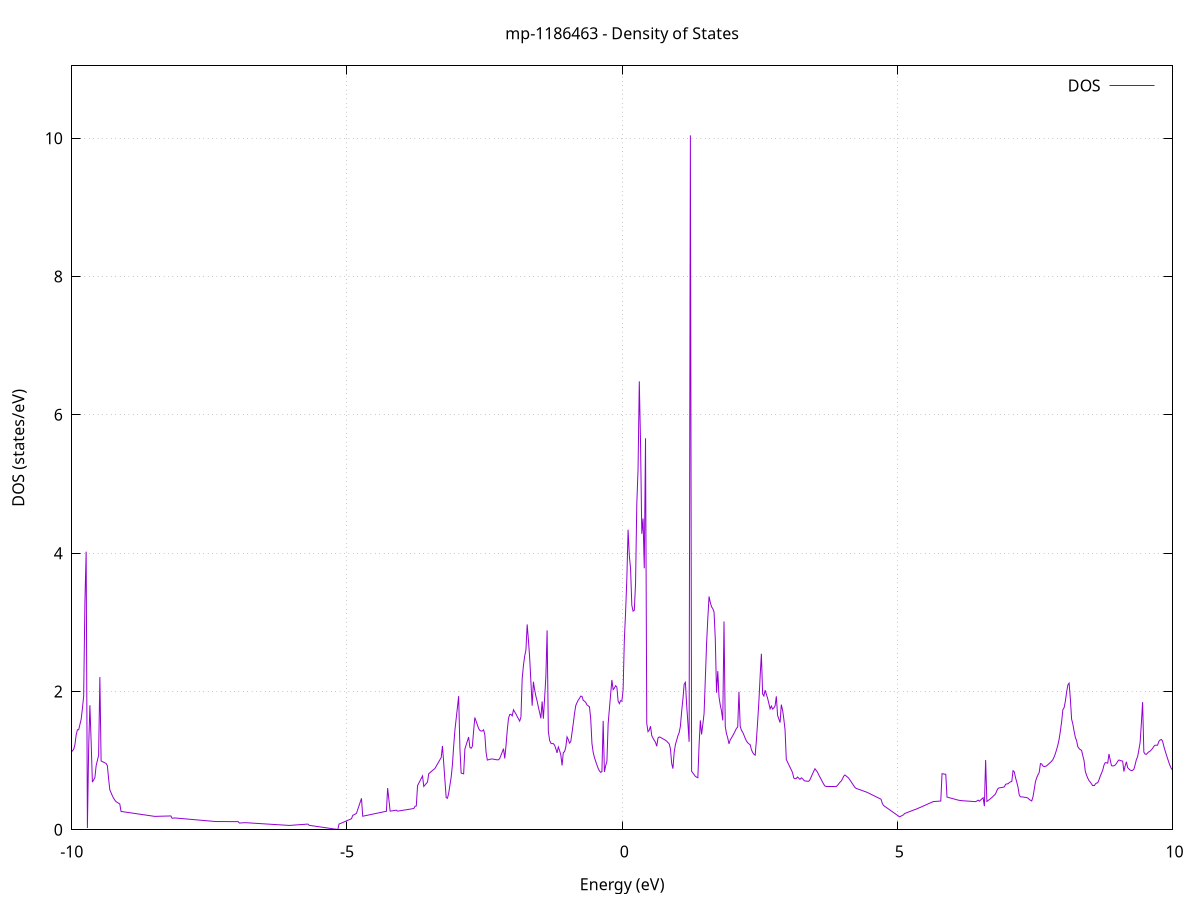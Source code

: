 set title 'mp-1186463 - Density of States'
set xlabel 'Energy (eV)'
set ylabel 'DOS (states/eV)'
set grid
set xrange [-10:10]
set yrange [0:11.045]
set xzeroaxis lt -1
set terminal png size 800,600
set output 'mp-1186463_dos_gnuplot.png'
plot '-' using 1:2 with lines title 'DOS'
-15.873500 0.000000
-15.850800 0.000000
-15.828200 0.000000
-15.805600 0.000000
-15.782900 0.000000
-15.760300 0.000000
-15.737700 0.000000
-15.715000 0.000000
-15.692400 0.000000
-15.669700 0.000000
-15.647100 0.000000
-15.624500 0.000000
-15.601800 0.000000
-15.579200 0.000000
-15.556600 0.000000
-15.533900 0.000000
-15.511300 0.000000
-15.488700 0.000000
-15.466000 0.000000
-15.443400 0.000000
-15.420700 0.000000
-15.398100 0.000000
-15.375500 0.000000
-15.352800 0.000000
-15.330200 0.000000
-15.307600 0.000000
-15.284900 0.000000
-15.262300 0.000000
-15.239700 0.000000
-15.217000 0.000000
-15.194400 0.000000
-15.171700 0.000000
-15.149100 0.000000
-15.126500 0.000000
-15.103800 0.000000
-15.081200 0.000000
-15.058600 0.000000
-15.035900 0.000000
-15.013300 0.000000
-14.990700 0.000000
-14.968000 0.000000
-14.945400 0.000000
-14.922700 0.000000
-14.900100 0.000000
-14.877500 0.000000
-14.854800 0.000000
-14.832200 0.000000
-14.809600 0.000000
-14.786900 0.000000
-14.764300 0.000000
-14.741700 0.000000
-14.719000 0.000000
-14.696400 0.000000
-14.673700 0.000000
-14.651100 0.000000
-14.628500 0.000000
-14.605800 0.000000
-14.583200 0.000000
-14.560600 0.000000
-14.537900 0.000000
-14.515300 0.000000
-14.492700 0.000000
-14.470000 0.000000
-14.447400 0.000000
-14.424700 0.000000
-14.402100 0.000000
-14.379500 0.000000
-14.356800 0.000000
-14.334200 0.000000
-14.311600 0.000000
-14.288900 0.000000
-14.266300 0.000000
-14.243600 0.000000
-14.221000 0.000000
-14.198400 0.000000
-14.175700 0.000000
-14.153100 0.000000
-14.130500 0.000000
-14.107800 0.000000
-14.085200 0.000000
-14.062600 0.000000
-14.039900 0.000000
-14.017300 0.000000
-13.994600 0.000000
-13.972000 0.000000
-13.949400 0.000000
-13.926700 0.000000
-13.904100 0.000000
-13.881500 0.000000
-13.858800 0.000000
-13.836200 0.000000
-13.813600 0.006600
-13.790900 0.088900
-13.768300 0.171200
-13.745600 0.253500
-13.723000 0.335900
-13.700400 0.323800
-13.677700 0.296300
-13.655100 0.268700
-13.632500 0.241200
-13.609800 0.238400
-13.587200 0.247700
-13.564600 0.257000
-13.541900 0.266400
-13.519300 0.275700
-13.496600 0.285000
-13.474000 0.294400
-13.451400 0.303700
-13.428700 0.307200
-13.406100 0.294300
-13.383500 0.281300
-13.360800 0.268400
-13.338200 0.258100
-13.315600 0.260000
-13.292900 0.261900
-13.270300 0.263900
-13.247600 0.265800
-13.225000 0.267700
-13.202400 0.269600
-13.179700 0.271600
-13.157100 0.273500
-13.134500 0.275400
-13.111800 0.277300
-13.089200 0.279300
-13.066600 0.281200
-13.043900 0.284400
-13.021300 0.288000
-12.998600 0.291700
-12.976000 0.295300
-12.953400 0.295200
-12.930700 0.289200
-12.908100 0.283100
-12.885500 0.277100
-12.862800 0.273200
-12.840200 0.273400
-12.817600 0.273600
-12.794900 0.273900
-12.772300 0.274100
-12.749600 0.274300
-12.727000 0.274500
-12.704400 0.274700
-12.681700 0.275000
-12.659100 0.275200
-12.636500 0.275400
-12.613800 0.275600
-12.591200 0.277500
-12.568600 0.279100
-12.545900 0.280800
-12.523300 0.282400
-12.500600 0.284100
-12.478000 0.285700
-12.455400 0.287400
-12.432700 0.289000
-12.410100 0.290700
-12.387500 0.292300
-12.364800 0.294000
-12.342200 0.295600
-12.319500 0.297300
-12.296900 0.296400
-12.274300 0.292500
-12.251600 0.288600
-12.229000 0.284800
-12.206400 0.283100
-12.183700 0.282800
-12.161100 0.282500
-12.138500 0.282600
-12.115800 0.283000
-12.093200 0.283400
-12.070500 0.283800
-12.047900 0.284100
-12.025300 0.284500
-12.002600 0.284900
-11.980000 0.285300
-11.957400 0.285800
-11.934700 0.286600
-11.912100 0.287500
-11.889500 0.288400
-11.866800 0.289300
-11.844200 0.290100
-11.821500 0.291000
-11.798900 0.291900
-11.776300 0.292700
-11.753600 0.293600
-11.731000 0.294500
-11.708400 0.295300
-11.685700 0.296200
-11.663100 0.297100
-11.640500 0.298000
-11.617800 0.298800
-11.595200 0.299700
-11.572500 0.300600
-11.549900 0.301400
-11.527300 0.305200
-11.504600 0.306700
-11.482000 0.308200
-11.459400 0.701600
-11.436700 0.680600
-11.414100 0.659500
-11.391500 0.372000
-11.368800 0.365600
-11.346200 0.359300
-11.323500 0.352900
-11.300900 0.346500
-11.278300 0.340100
-11.255600 0.333800
-11.233000 0.327400
-11.210400 0.321000
-11.187700 0.314600
-11.165100 0.308200
-11.142500 0.252900
-11.119800 0.249000
-11.097200 0.245100
-11.074500 0.241200
-11.051900 0.237300
-11.029300 0.233500
-11.006600 0.229600
-10.984000 0.225700
-10.961400 0.222900
-10.938700 0.220300
-10.916100 0.217600
-10.893500 0.215000
-10.870800 0.212300
-10.848200 0.209700
-10.825500 0.207000
-10.802900 0.204400
-10.780300 0.184500
-10.757600 0.181600
-10.735000 0.178700
-10.712400 0.175800
-10.689700 0.173000
-10.667100 0.268500
-10.644500 0.392900
-10.621800 0.517400
-10.599200 0.594200
-10.576500 0.547700
-10.553900 0.501200
-10.531300 0.464400
-10.508600 0.481100
-10.486000 0.986200
-10.463400 1.032700
-10.440700 1.079200
-10.418100 0.810200
-10.395400 0.839500
-10.372800 0.842700
-10.350200 0.831700
-10.327500 0.858700
-10.304900 0.875000
-10.282300 0.891400
-10.259600 0.907700
-10.237000 0.924000
-10.214400 0.890000
-10.191700 0.907600
-10.169100 0.925200
-10.146400 0.955700
-10.123800 0.987000
-10.101200 1.018400
-10.078500 1.049700
-10.055900 1.077400
-10.033300 1.099600
-10.010600 1.120900
-9.988000 1.142200
-9.965400 1.163600
-9.942700 1.232400
-9.920100 1.373300
-9.897400 1.446200
-9.874800 1.446700
-9.852200 1.522900
-9.829500 1.599200
-9.806900 1.755000
-9.784300 1.929400
-9.761600 3.294100
-9.739000 4.021100
-9.716400 0.025700
-9.693700 1.176200
-9.671100 1.801000
-9.648400 1.269600
-9.625800 0.688300
-9.603200 0.721100
-9.580500 0.753800
-9.557900 0.925700
-9.535300 1.001200
-9.512600 1.076700
-9.490000 2.207500
-9.467400 0.995400
-9.444700 0.986200
-9.422100 0.977100
-9.399400 0.967900
-9.376800 0.958800
-9.354200 0.928600
-9.331500 0.742800
-9.308900 0.576800
-9.286300 0.534900
-9.263600 0.493000
-9.241000 0.457600
-9.218400 0.429300
-9.195700 0.406700
-9.173100 0.395400
-9.150400 0.384100
-9.127800 0.372800
-9.105200 0.265200
-9.082500 0.262500
-9.059900 0.259900
-9.037300 0.257200
-9.014600 0.254600
-8.992000 0.251900
-8.969400 0.249300
-8.946700 0.246600
-8.924100 0.244000
-8.901400 0.241300
-8.878800 0.238700
-8.856200 0.236100
-8.833500 0.233400
-8.810900 0.230800
-8.788300 0.228100
-8.765600 0.225500
-8.743000 0.222800
-8.720400 0.220200
-8.697700 0.217500
-8.675100 0.214900
-8.652400 0.212200
-8.629800 0.209600
-8.607200 0.206900
-8.584500 0.204300
-8.561900 0.201700
-8.539300 0.199000
-8.516600 0.196400
-8.494000 0.193700
-8.471300 0.194100
-8.448700 0.194600
-8.426100 0.195100
-8.403400 0.195600
-8.380800 0.196100
-8.358200 0.196600
-8.335500 0.197000
-8.312900 0.197500
-8.290300 0.198000
-8.267600 0.198500
-8.245000 0.199000
-8.222300 0.199500
-8.199700 0.200000
-8.177100 0.166800
-8.154400 0.168600
-8.131800 0.170500
-8.109200 0.169700
-8.086500 0.168100
-8.063900 0.166500
-8.041300 0.164900
-8.018600 0.163400
-7.996000 0.161800
-7.973300 0.160200
-7.950700 0.158600
-7.928100 0.157000
-7.905400 0.155400
-7.882800 0.153800
-7.860200 0.152300
-7.837500 0.150700
-7.814900 0.149100
-7.792300 0.147500
-7.769600 0.145900
-7.747000 0.144300
-7.724300 0.142800
-7.701700 0.141200
-7.679100 0.139600
-7.656400 0.138000
-7.633800 0.136400
-7.611200 0.134800
-7.588500 0.133200
-7.565900 0.131700
-7.543300 0.130100
-7.520600 0.128500
-7.498000 0.126900
-7.475300 0.125300
-7.452700 0.123700
-7.430100 0.122100
-7.407400 0.120600
-7.384800 0.119300
-7.362200 0.119200
-7.339500 0.119100
-7.316900 0.119000
-7.294300 0.118900
-7.271600 0.118800
-7.249000 0.118700
-7.226300 0.118600
-7.203700 0.118500
-7.181100 0.118400
-7.158400 0.118300
-7.135800 0.118100
-7.113200 0.118000
-7.090500 0.117900
-7.067900 0.117800
-7.045300 0.117700
-7.022600 0.117600
-7.000000 0.117500
-6.977300 0.117400
-6.954700 0.097200
-6.932100 0.098400
-6.909400 0.099600
-6.886800 0.100700
-6.864200 0.101900
-6.841500 0.102500
-6.818900 0.101400
-6.796300 0.100200
-6.773600 0.099100
-6.751000 0.098000
-6.728300 0.096800
-6.705700 0.095700
-6.683100 0.094600
-6.660400 0.093400
-6.637800 0.092300
-6.615200 0.091200
-6.592500 0.090000
-6.569900 0.088900
-6.547200 0.087800
-6.524600 0.086700
-6.502000 0.085500
-6.479300 0.084400
-6.456700 0.083300
-6.434100 0.082100
-6.411400 0.081000
-6.388800 0.079900
-6.366200 0.078700
-6.343500 0.077600
-6.320900 0.076500
-6.298200 0.075300
-6.275600 0.074200
-6.253000 0.073100
-6.230300 0.071900
-6.207700 0.070800
-6.185100 0.069700
-6.162400 0.068500
-6.139800 0.067400
-6.117200 0.066300
-6.094500 0.065200
-6.071900 0.064000
-6.049200 0.062900
-6.026600 0.063900
-6.004000 0.065200
-5.981300 0.066500
-5.958700 0.067900
-5.936100 0.069200
-5.913400 0.070500
-5.890800 0.071800
-5.868200 0.073100
-5.845500 0.074500
-5.822900 0.075800
-5.800200 0.077100
-5.777600 0.078400
-5.755000 0.079700
-5.732300 0.081100
-5.709700 0.082400
-5.687100 0.064500
-5.664400 0.061900
-5.641800 0.059300
-5.619200 0.056600
-5.596500 0.054000
-5.573900 0.051400
-5.551200 0.048800
-5.528600 0.046100
-5.506000 0.043500
-5.483300 0.040900
-5.460700 0.038200
-5.438100 0.035600
-5.415400 0.033000
-5.392800 0.030300
-5.370200 0.027700
-5.347500 0.025100
-5.324900 0.022400
-5.302200 0.019800
-5.279600 0.017200
-5.257000 0.014500
-5.234300 0.011900
-5.211700 0.009300
-5.189100 0.006700
-5.166400 0.004000
-5.143800 0.083500
-5.121200 0.089800
-5.098500 0.097600
-5.075900 0.105400
-5.053200 0.113200
-5.030600 0.120900
-5.008000 0.128700
-4.985300 0.136500
-4.962700 0.144200
-4.940100 0.152000
-4.917400 0.159800
-4.894800 0.209000
-4.872100 0.217900
-4.849500 0.226800
-4.826900 0.238800
-4.804200 0.292800
-4.781600 0.346700
-4.759000 0.400600
-4.736300 0.454600
-4.713700 0.195800
-4.691100 0.199600
-4.668400 0.203400
-4.645800 0.207200
-4.623100 0.211000
-4.600500 0.214800
-4.577900 0.218600
-4.555200 0.222400
-4.532600 0.226100
-4.510000 0.229900
-4.487300 0.233700
-4.464700 0.237500
-4.442100 0.241300
-4.419400 0.245100
-4.396800 0.248900
-4.374100 0.252700
-4.351500 0.256500
-4.328900 0.260300
-4.306200 0.264100
-4.283600 0.267900
-4.261000 0.602800
-4.238300 0.436000
-4.215700 0.269300
-4.193100 0.271700
-4.170400 0.274600
-4.147800 0.277600
-4.125100 0.280600
-4.102500 0.283500
-4.079900 0.269400
-4.057200 0.272300
-4.034600 0.275200
-4.012000 0.278100
-3.989300 0.281100
-3.966700 0.284000
-3.944100 0.286900
-3.921400 0.289800
-3.898800 0.292700
-3.876100 0.295700
-3.853500 0.298600
-3.830900 0.301500
-3.808200 0.304400
-3.785600 0.307400
-3.763000 0.340300
-3.740300 0.343900
-3.717700 0.638200
-3.695100 0.673200
-3.672400 0.708300
-3.649800 0.743400
-3.627100 0.778500
-3.604500 0.626500
-3.581900 0.647700
-3.559200 0.668900
-3.536600 0.690100
-3.514000 0.811100
-3.491300 0.826400
-3.468700 0.841800
-3.446100 0.857100
-3.423400 0.872400
-3.400800 0.887800
-3.378100 0.919200
-3.355500 0.950800
-3.332900 0.982400
-3.310200 1.014000
-3.287600 1.045600
-3.265000 1.212600
-3.242300 0.967100
-3.219700 0.711800
-3.197100 0.464400
-3.174400 0.455700
-3.151800 0.528300
-3.129100 0.644500
-3.106500 0.760700
-3.083900 0.940900
-3.061200 1.212100
-3.038600 1.440000
-3.016000 1.604100
-2.993300 1.768200
-2.970700 1.932300
-2.948000 1.181700
-2.925400 0.819500
-2.902800 0.814300
-2.880100 0.809000
-2.857500 1.167200
-2.834900 1.225200
-2.812200 1.283200
-2.789600 1.341200
-2.767000 1.192900
-2.744300 1.178000
-2.721700 1.205400
-2.699000 1.426200
-2.676400 1.623100
-2.653800 1.570500
-2.631100 1.518100
-2.608500 1.465600
-2.585900 1.437700
-2.563200 1.426800
-2.540600 1.428900
-2.518000 1.445500
-2.495300 1.376500
-2.472700 1.121000
-2.450000 1.007900
-2.427400 1.012900
-2.404800 1.018000
-2.382100 1.023000
-2.359500 1.024200
-2.336900 1.020700
-2.314200 1.017300
-2.291600 1.013900
-2.269000 1.011400
-2.246300 1.012200
-2.223700 1.031500
-2.201000 1.078400
-2.178400 1.125300
-2.155800 1.172400
-2.133100 1.031900
-2.110500 1.213700
-2.087900 1.436400
-2.065200 1.610300
-2.042600 1.666700
-2.020000 1.669000
-1.997300 1.646500
-1.974700 1.735200
-1.952000 1.703100
-1.929400 1.674200
-1.906800 1.637600
-1.884100 1.604200
-1.861500 1.571000
-1.838900 1.629300
-1.816200 2.185800
-1.793600 2.374700
-1.771000 2.511800
-1.748300 2.599500
-1.725700 2.969100
-1.703000 2.744800
-1.680400 2.489300
-1.657800 2.140000
-1.635100 1.793400
-1.612500 2.139800
-1.589900 2.024400
-1.567200 1.930300
-1.544600 1.860300
-1.522000 1.771700
-1.499300 1.695000
-1.476700 1.611200
-1.454000 1.855800
-1.431400 1.607300
-1.408800 1.902300
-1.386100 2.211200
-1.363500 2.883900
-1.340900 1.423200
-1.318200 1.293900
-1.295600 1.251300
-1.273000 1.246800
-1.250300 1.245100
-1.227700 1.223500
-1.205000 1.172200
-1.182400 1.111400
-1.159800 1.197000
-1.137100 1.147100
-1.114500 1.084000
-1.091900 0.930200
-1.069200 1.116600
-1.046600 1.129400
-1.023900 1.195000
-1.001300 1.343400
-0.978700 1.304500
-0.956000 1.253600
-0.933400 1.275600
-0.910800 1.403800
-0.888100 1.536900
-0.865500 1.681000
-0.842900 1.795300
-0.820200 1.837900
-0.797600 1.875100
-0.774900 1.900600
-0.752300 1.932500
-0.729700 1.928200
-0.707000 1.872100
-0.684400 1.859300
-0.661800 1.842400
-0.639100 1.806100
-0.616500 1.791900
-0.593900 1.778400
-0.571200 1.606900
-0.548600 1.248200
-0.525900 1.118500
-0.503300 1.044400
-0.480700 0.989000
-0.458000 0.936300
-0.435400 0.887200
-0.412800 0.851700
-0.390100 0.830600
-0.367500 0.839000
-0.344900 1.574900
-0.322200 0.836600
-0.299600 0.926400
-0.276900 0.990600
-0.254300 1.532100
-0.231700 1.748700
-0.209000 1.960700
-0.186400 2.166800
-0.163800 2.026300
-0.141100 2.048600
-0.118500 2.082900
-0.095900 2.063100
-0.073200 1.861200
-0.050600 1.824600
-0.027900 1.866800
-0.005300 1.860200
0.017300 2.020100
0.040000 2.745400
0.062600 3.145600
0.085200 3.622700
0.107900 4.338800
0.130500 3.962500
0.153100 3.776300
0.175800 3.245900
0.198400 3.161500
0.221100 3.175400
0.243700 3.561500
0.266300 4.714100
0.289000 5.211300
0.311600 6.483800
0.334200 5.598000
0.356900 4.279500
0.379500 4.500900
0.402100 3.781300
0.424800 5.660400
0.447400 1.537400
0.470100 1.418400
0.492700 1.440800
0.515300 1.497200
0.538000 1.361100
0.560600 1.325300
0.583200 1.293700
0.605900 1.264300
0.628500 1.207800
0.651100 1.326200
0.673800 1.342400
0.696400 1.335800
0.719100 1.325500
0.741700 1.315200
0.764300 1.304900
0.787000 1.294600
0.809600 1.280100
0.832200 1.261100
0.854900 1.241700
0.877500 1.170600
0.900200 0.958400
0.922800 0.884200
0.945400 1.121700
0.968100 1.233600
0.990700 1.293700
1.013300 1.360300
1.036000 1.404700
1.058600 1.497200
1.081200 1.710400
1.103900 1.887300
1.126500 2.103800
1.149200 2.132300
1.171800 1.807100
1.194400 1.548000
1.217100 1.271700
1.239700 10.041200
1.262300 0.845200
1.285000 0.821100
1.307600 0.796900
1.330200 0.772800
1.352900 0.760700
1.375500 0.752300
1.398200 1.229000
1.420800 1.581400
1.443400 1.378500
1.466100 1.524600
1.488700 1.680700
1.511300 2.177800
1.534000 2.685400
1.556600 3.055000
1.579200 3.373800
1.601900 3.287500
1.624500 3.224500
1.647200 3.197200
1.669800 3.149200
1.692400 2.759400
1.715100 1.981900
1.737700 2.294500
1.760300 1.918300
1.783000 1.803900
1.805600 1.716100
1.828200 1.581700
1.850900 3.012200
1.873500 1.493300
1.896200 1.389000
1.918800 1.326600
1.941400 1.242900
1.964100 1.299400
1.986700 1.328100
2.009300 1.359600
2.032000 1.393100
2.054600 1.429300
2.077200 1.465900
2.099900 1.486200
2.122500 1.995700
2.145200 1.496100
2.167800 1.438300
2.190400 1.411300
2.213100 1.368800
2.235700 1.322200
2.258300 1.283900
2.281000 1.259500
2.303600 1.241400
2.326200 1.230200
2.348900 1.158100
2.371500 1.118400
2.394200 1.091400
2.416800 1.078300
2.439400 1.291900
2.462100 1.564200
2.484700 1.857500
2.507300 2.220000
2.530000 2.545500
2.552600 1.963800
2.575200 1.934000
2.597900 2.017800
2.620500 1.959400
2.643200 1.901500
2.665800 1.826100
2.688400 1.748800
2.711100 1.789300
2.733700 1.745600
2.756300 1.761100
2.779000 1.791300
2.801600 1.929400
2.824300 1.655000
2.846900 1.602400
2.869500 1.549800
2.892200 1.810000
2.914800 1.731000
2.937400 1.603500
2.960100 1.445000
2.982700 1.016200
3.005300 0.978700
3.028000 0.941100
3.050600 0.903600
3.073300 0.866100
3.095900 0.826900
3.118500 0.748500
3.141200 0.737900
3.163800 0.742300
3.186400 0.762800
3.209100 0.745100
3.231700 0.729200
3.254300 0.750600
3.277000 0.739200
3.299600 0.717400
3.322300 0.705600
3.344900 0.703900
3.367500 0.702200
3.390200 0.700500
3.412800 0.724400
3.435400 0.765000
3.458100 0.805700
3.480700 0.846400
3.503300 0.882400
3.526000 0.858500
3.548600 0.833400
3.571300 0.795800
3.593900 0.761800
3.616500 0.727800
3.639200 0.693800
3.661800 0.659900
3.684400 0.633000
3.707100 0.619300
3.729700 0.619300
3.752300 0.619400
3.775000 0.619400
3.797600 0.619400
3.820300 0.619400
3.842900 0.619500
3.865500 0.619500
3.888200 0.624300
3.910800 0.639900
3.933400 0.662800
3.956100 0.685700
3.978700 0.702800
4.001300 0.731500
4.024000 0.773500
4.046600 0.792100
4.069300 0.778300
4.091900 0.763800
4.114500 0.748100
4.137200 0.722900
4.159800 0.695600
4.182400 0.668400
4.205100 0.641200
4.227700 0.614000
4.250300 0.598900
4.273000 0.592400
4.295600 0.585900
4.318300 0.579500
4.340900 0.573000
4.363500 0.566500
4.386200 0.560000
4.408800 0.553600
4.431400 0.547100
4.454100 0.539800
4.476700 0.530900
4.499300 0.522100
4.522000 0.513200
4.544600 0.504400
4.567300 0.495500
4.589900 0.486700
4.612500 0.477800
4.635200 0.469000
4.657800 0.460100
4.680400 0.451300
4.703100 0.442500
4.725700 0.385200
4.748400 0.351600
4.771000 0.338900
4.793600 0.326200
4.816300 0.313400
4.838900 0.300700
4.861500 0.288000
4.884200 0.275200
4.906800 0.262500
4.929400 0.249700
4.952100 0.237000
4.974700 0.224300
4.997400 0.211500
5.020000 0.198800
5.042600 0.187300
5.065300 0.196700
5.087900 0.206100
5.110500 0.215900
5.133200 0.235200
5.155800 0.242200
5.178400 0.249100
5.201100 0.256000
5.223700 0.263000
5.246400 0.270000
5.269000 0.276900
5.291600 0.283900
5.314300 0.290800
5.336900 0.296700
5.359500 0.304400
5.382200 0.312100
5.404800 0.319800
5.427400 0.327500
5.450100 0.335300
5.472700 0.343400
5.495400 0.351500
5.518000 0.359600
5.540600 0.367600
5.563300 0.375700
5.585900 0.383800
5.608500 0.391800
5.631200 0.399900
5.653800 0.407500
5.676400 0.408900
5.699100 0.410300
5.721700 0.411600
5.744400 0.413000
5.767000 0.414400
5.789600 0.415800
5.812300 0.811500
5.834900 0.808200
5.857500 0.804900
5.880200 0.801500
5.902800 0.472900
5.925400 0.467900
5.948100 0.463000
5.970700 0.458100
5.993400 0.453200
6.016000 0.448300
6.038600 0.443400
6.061300 0.438500
6.083900 0.433600
6.106500 0.428600
6.129200 0.425000
6.151800 0.423100
6.174400 0.421100
6.197100 0.419200
6.219700 0.417900
6.242400 0.416700
6.265000 0.415500
6.287600 0.414200
6.310300 0.413000
6.332900 0.411700
6.355500 0.410500
6.378200 0.409200
6.400800 0.408000
6.423400 0.406800
6.446100 0.415700
6.468700 0.428000
6.491400 0.413600
6.514000 0.430200
6.536600 0.446800
6.559300 0.463400
6.581900 0.340100
6.604500 1.009000
6.627200 0.410300
6.649800 0.422800
6.672500 0.436500
6.695100 0.451200
6.717700 0.467000
6.740400 0.483700
6.763000 0.501500
6.785600 0.520400
6.808300 0.565200
6.830900 0.598800
6.853500 0.606300
6.876200 0.608400
6.898800 0.611400
6.921500 0.615600
6.944100 0.620500
6.966700 0.655500
6.989400 0.664100
7.012000 0.664700
7.034600 0.681600
7.057300 0.693700
7.079900 0.698600
7.102500 0.854400
7.125200 0.837300
7.147800 0.753200
7.170500 0.688400
7.193100 0.616100
7.215700 0.502400
7.238400 0.476000
7.261000 0.475400
7.283600 0.474400
7.306300 0.470400
7.328900 0.468500
7.351500 0.466000
7.374200 0.456500
7.396800 0.440000
7.419500 0.426800
7.442100 0.416400
7.464700 0.475000
7.487400 0.581300
7.510000 0.696000
7.532600 0.752200
7.555300 0.793700
7.577900 0.828600
7.600500 0.957200
7.623200 0.951800
7.645800 0.921600
7.668500 0.914100
7.691100 0.916700
7.713700 0.925900
7.736400 0.941700
7.759000 0.958200
7.781600 0.974700
7.804300 0.991800
7.826900 1.014800
7.849500 1.053700
7.872200 1.102800
7.894800 1.160400
7.917500 1.227100
7.940100 1.309000
7.962700 1.427800
7.985400 1.560600
8.008000 1.736100
8.030600 1.765900
8.053300 1.859000
8.075900 1.988900
8.098500 2.094300
8.121200 2.120200
8.143800 1.897900
8.166500 1.600900
8.189100 1.529600
8.211700 1.427700
8.234400 1.337100
8.257000 1.289500
8.279600 1.202200
8.302300 1.176200
8.324900 1.158200
8.347500 1.149400
8.370200 1.071100
8.392800 1.000400
8.415500 0.846000
8.438100 0.790600
8.460700 0.745700
8.483400 0.711200
8.506000 0.688100
8.528600 0.664400
8.551300 0.645700
8.573900 0.645700
8.596600 0.661400
8.619200 0.674800
8.641800 0.680100
8.664500 0.720700
8.687100 0.773800
8.709700 0.817800
8.732400 0.863500
8.755000 0.934700
8.777600 0.970100
8.800300 0.969000
8.822900 0.962600
8.845600 1.096400
8.868200 1.011100
8.890800 0.928000
8.913500 0.923100
8.936100 0.924900
8.958700 0.936400
8.981400 0.958400
9.004000 0.990100
9.026600 1.009100
9.049300 1.001800
9.071900 0.996700
9.094600 0.992200
9.117200 0.842500
9.139800 0.923900
9.162500 0.982700
9.185100 0.898400
9.207700 0.879700
9.230400 0.863600
9.253000 0.854700
9.275600 0.859500
9.298300 0.875500
9.320900 0.939600
9.343600 1.014500
9.366200 1.057700
9.388800 1.155300
9.411500 1.262100
9.434100 1.536000
9.456700 1.846300
9.479400 1.122600
9.502000 1.094500
9.524600 1.090600
9.547300 1.110600
9.569900 1.127000
9.592600 1.136700
9.615200 1.155200
9.637800 1.175800
9.660500 1.205200
9.683100 1.222800
9.705700 1.222300
9.728400 1.223400
9.751000 1.276100
9.773600 1.297300
9.796300 1.305600
9.818900 1.283000
9.841600 1.210200
9.864200 1.147200
9.886800 1.088500
9.909500 1.032800
9.932100 0.978400
9.954700 0.926600
9.977400 0.888000
10.000000 0.864600
10.022600 0.865700
10.045300 0.884900
10.067900 0.889800
10.090600 0.903700
10.113200 0.901100
10.135800 0.889400
10.158500 0.879500
10.181100 0.846000
10.203700 0.810300
10.226400 0.779200
10.249000 0.750000
10.271700 0.711600
10.294300 0.694900
10.316900 0.708000
10.339600 0.724800
10.362200 0.741600
10.384800 0.753300
10.407500 0.744200
10.430100 0.723600
10.452700 0.698700
10.475400 0.687400
10.498000 0.692800
10.520700 0.701500
10.543300 0.717100
10.565900 0.742000
10.588600 0.777700
10.611200 0.893400
10.633800 0.992300
10.656500 1.156300
10.679100 1.217400
10.701700 1.226100
10.724400 1.350900
10.747000 1.302600
10.769700 1.291300
10.792300 1.273600
10.814900 1.265400
10.837600 1.253100
10.860200 1.236200
10.882800 1.241100
10.905500 1.274100
10.928100 1.211300
10.950700 1.129500
10.973400 1.107200
10.996000 1.069500
11.018700 1.049300
11.041300 1.043700
11.063900 1.020700
11.086600 0.992400
11.109200 1.010600
11.131800 1.033300
11.154500 1.037400
11.177100 1.028100
11.199700 1.032300
11.222400 1.046800
11.245000 1.068200
11.267700 1.126200
11.290300 1.297000
11.312900 1.571400
11.335600 1.818600
11.358200 1.885300
11.380800 1.504000
11.403500 1.190800
11.426100 0.943600
11.448700 0.831300
11.471400 0.739600
11.494000 0.687200
11.516700 0.565700
11.539300 0.452500
11.561900 0.405000
11.584600 0.426100
11.607200 0.508500
11.629800 0.565000
11.652500 0.658900
11.675100 0.807800
11.697700 0.891800
11.720400 0.976600
11.743000 1.060500
11.765700 1.156500
11.788300 1.270200
11.810900 1.406400
11.833600 1.530700
11.856200 1.674700
11.878800 1.818300
11.901500 2.008900
11.924100 1.865300
11.946700 1.909000
11.969400 1.911100
11.992000 1.774700
12.014700 1.719500
12.037300 1.690200
12.059900 1.718900
12.082600 1.766100
12.105200 1.776900
12.127800 1.731400
12.150500 1.687600
12.173100 1.652500
12.195800 1.613200
12.218400 1.568700
12.241000 1.593400
12.263700 1.633300
12.286300 1.621900
12.308900 1.674400
12.331600 1.446400
12.354200 1.404400
12.376800 1.368500
12.399500 1.321600
12.422100 1.255900
12.444800 1.224600
12.467400 1.277600
12.490000 1.456900
12.512700 1.734700
12.535300 1.641100
12.557900 1.695700
12.580600 1.720300
12.603200 1.714600
12.625800 1.675100
12.648500 1.528400
12.671100 1.384100
12.693800 1.421900
12.716400 1.510200
12.739000 1.595500
12.761700 1.687300
12.784300 1.757900
12.806900 1.797900
12.829600 1.846500
12.852200 1.880500
12.874800 1.881200
12.897500 1.789600
12.920100 1.754200
12.942800 1.726500
12.965400 1.707100
12.988000 1.724400
13.010700 1.729200
13.033300 1.737600
13.055900 1.738700
13.078600 1.717400
13.101200 1.774200
13.123800 1.763300
13.146500 1.508800
13.169100 1.390000
13.191800 1.307300
13.214400 1.247500
13.237000 1.149900
13.259700 0.974100
13.282300 0.922600
13.304900 0.928400
13.327600 0.966700
13.350200 1.027600
13.372800 1.104700
13.395500 1.198100
13.418100 1.263900
13.440800 1.347600
13.463400 1.458700
13.486000 1.491600
13.508700 1.482500
13.531300 1.471500
13.553900 1.482000
13.576600 1.520300
13.599200 1.487600
13.621800 1.531200
13.644500 1.575700
13.667100 1.663200
13.689800 1.747900
13.712400 1.807000
13.735000 1.755000
13.757700 1.761600
13.780300 1.989600
13.802900 1.685900
13.825600 1.613300
13.848200 1.575800
13.870800 1.569000
13.893500 1.552400
13.916100 1.517300
13.938800 1.474200
13.961400 1.452100
13.984000 1.471200
14.006700 1.490700
14.029300 1.521700
14.051900 1.547100
14.074600 1.527400
14.097200 1.434500
14.119900 1.389400
14.142500 1.365100
14.165100 1.356500
14.187800 1.419200
14.210400 1.423600
14.233000 1.464600
14.255700 1.472000
14.278300 1.452500
14.300900 1.448200
14.323600 1.378700
14.346200 1.308400
14.368900 1.258100
14.391500 1.213900
14.414100 1.152300
14.436800 1.095200
14.459400 1.095600
14.482000 1.134200
14.504700 1.222100
14.527300 1.340800
14.549900 1.328200
14.572600 1.337700
14.595200 1.392200
14.617900 1.607300
14.640500 1.794700
14.663100 1.660300
14.685800 1.624200
14.708400 1.595300
14.731000 1.557000
14.753700 1.554100
14.776300 1.528500
14.798900 1.435300
14.821600 1.332400
14.844200 1.295200
14.866900 1.268900
14.889500 1.215700
14.912100 1.211700
14.934800 1.171600
14.957400 1.142000
14.980000 1.077200
15.002700 1.057500
15.025300 1.059800
15.047900 1.063400
15.070600 1.074900
15.093200 1.107600
15.115900 1.212600
15.138500 1.301100
15.161100 1.222800
15.183800 1.232400
15.206400 1.239900
15.229000 1.255700
15.251700 1.247200
15.274300 1.282500
15.296900 1.320900
15.319600 1.355300
15.342200 1.364400
15.364900 1.361500
15.387500 1.350700
15.410100 1.346400
15.432800 1.351100
15.455400 1.361500
15.478000 1.365500
15.500700 1.469400
15.523300 1.326800
15.545900 1.307100
15.568600 1.369700
15.591200 1.465200
15.613900 1.532600
15.636500 1.517000
15.659100 1.543600
15.681800 1.572300
15.704400 1.597300
15.727000 1.576500
15.749700 1.563800
15.772300 1.627900
15.794900 1.714800
15.817600 1.764600
15.840200 1.754700
15.862900 1.672700
15.885500 1.668800
15.908100 1.633700
15.930800 1.640300
15.953400 1.644400
15.976000 1.673000
15.998700 1.731400
16.021300 1.784500
16.044000 1.956100
16.066600 2.045800
16.089200 2.071300
16.111900 2.110800
16.134500 2.147300
16.157100 2.172900
16.179800 2.125100
16.202400 2.026000
16.225000 1.911700
16.247700 1.826300
16.270300 1.771200
16.293000 1.722400
16.315600 1.687500
16.338200 1.654500
16.360900 1.627200
16.383500 1.584400
16.406100 1.536800
16.428800 1.522400
16.451400 1.524200
16.474000 1.518400
16.496700 1.510000
16.519300 1.513700
16.542000 1.510900
16.564600 1.507900
16.587200 1.523300
16.609900 1.570700
16.632500 1.646200
16.655100 1.769300
16.677800 1.898300
16.700400 1.756500
16.723000 1.800200
16.745700 1.800900
16.768300 1.839700
16.791000 1.843900
16.813600 1.850500
16.836200 1.881500
16.858900 1.873800
16.881500 1.850600
16.904100 1.818400
16.926800 1.803800
16.949400 1.745900
16.972000 1.658100
16.994700 1.554900
17.017300 1.448800
17.040000 1.303400
17.062600 1.230100
17.085200 1.191200
17.107900 1.161000
17.130500 1.153500
17.153100 1.140700
17.175800 1.150700
17.198400 1.147300
17.221000 1.155800
17.243700 1.226000
17.266300 1.261800
17.289000 1.250700
17.311600 1.360300
17.334200 1.583100
17.356900 1.556500
17.379500 1.600500
17.402100 1.483200
17.424800 1.398000
17.447400 1.374200
17.470000 1.370300
17.492700 1.374500
17.515300 1.376700
17.538000 1.389000
17.560600 1.408200
17.583200 1.421800
17.605900 1.422600
17.628500 1.399300
17.651100 1.345900
17.673800 1.346000
17.696400 1.584500
17.719000 1.649200
17.741700 1.707800
17.764300 1.736500
17.787000 1.726300
17.809600 1.681000
17.832200 1.589100
17.854900 1.546500
17.877500 1.550500
17.900100 1.545900
17.922800 1.531800
17.945400 1.521900
17.968100 1.518300
17.990700 1.529400
18.013300 1.547500
18.036000 1.567000
18.058600 1.599100
18.081200 1.675400
18.103900 1.852300
18.126500 1.989700
18.149100 1.956300
18.171800 1.878800
18.194400 1.749500
18.217100 1.611100
18.239700 1.300500
18.262300 1.090300
18.285000 1.038700
18.307600 1.026200
18.330200 1.020700
18.352900 1.031500
18.375500 1.048100
18.398100 1.030000
18.420800 1.020100
18.443400 0.951300
18.466100 1.000200
18.488700 1.066400
18.511300 1.086600
18.534000 1.124200
18.556600 1.125100
18.579200 1.179200
18.601900 1.270700
18.624500 1.378400
18.647100 1.407900
18.669800 1.482800
18.692400 1.595600
18.715100 1.733500
18.737700 1.735100
18.760300 1.762900
18.783000 1.852100
18.805600 1.826300
18.828200 1.855700
18.850900 1.871300
18.873500 1.889800
18.896100 1.910800
18.918800 1.978200
18.941400 2.034100
18.964100 2.103700
18.986700 1.896900
19.009300 1.739800
19.032000 1.647000
19.054600 1.659500
19.077200 1.693900
19.099900 1.758400
19.122500 1.866200
19.145100 1.993100
19.167800 2.104100
19.190400 2.087000
19.213100 2.240300
19.235700 2.189800
19.258300 2.108000
19.281000 1.926100
19.303600 1.638100
19.326200 1.252100
19.348900 1.093300
19.371500 1.001800
19.394100 0.926600
19.416800 0.877400
19.439400 0.846700
19.462100 0.936700
19.484700 1.309500
19.507300 1.330600
19.530000 1.458800
19.552600 1.559000
19.575200 1.608700
19.597900 1.634300
19.620500 1.531800
19.643100 1.553200
19.665800 1.521200
19.688400 1.522500
19.711100 1.695400
19.733700 1.983100
19.756300 2.051000
19.779000 1.981800
19.801600 1.995800
19.824200 1.980100
19.846900 1.967800
19.869500 1.893100
19.892200 1.760100
19.914800 1.667500
19.937400 1.578300
19.960100 1.509500
19.982700 1.470600
20.005300 1.461600
20.028000 1.479800
20.050600 1.543400
20.073200 1.571100
20.095900 1.538300
20.118500 1.537800
20.141200 1.523100
20.163800 1.549700
20.186400 1.573600
20.209100 1.599000
20.231700 1.624800
20.254300 1.641000
20.277000 1.643100
20.299600 1.646500
20.322200 1.619200
20.344900 1.618600
20.367500 1.620800
20.390200 1.645000
20.412800 1.614100
20.435400 1.586700
20.458100 1.574900
20.480700 1.575700
20.503300 1.576700
20.526000 1.567600
20.548600 1.543100
20.571200 1.546500
20.593900 1.571300
20.616500 1.629100
20.639200 1.683800
20.661800 1.710400
20.684400 1.822100
20.707100 1.762900
20.729700 1.781200
20.752300 1.808700
20.775000 1.839500
20.797600 1.809400
20.820200 1.847500
20.842900 1.874800
20.865500 1.887900
20.888200 1.976300
20.910800 1.909600
20.933400 1.816900
20.956100 1.726000
20.978700 1.669100
21.001300 1.599300
21.024000 1.543900
21.046600 1.497900
21.069200 1.467400
21.091900 1.441100
21.114500 1.430200
21.137200 1.434000
21.159800 1.445800
21.182400 1.518700
21.205100 1.402000
21.227700 1.404500
21.250300 1.483700
21.273000 1.591400
21.295600 1.770400
21.318200 1.879800
21.340900 2.013200
21.363500 1.943800
21.386200 1.818000
21.408800 1.765900
21.431400 1.726700
21.454100 1.706900
21.476700 1.685500
21.499300 1.673400
21.522000 1.667300
21.544600 1.684500
21.567200 1.715200
21.589900 1.740000
21.612500 1.697800
21.635200 1.681300
21.657800 1.685500
21.680400 1.730200
21.703100 1.795300
21.725700 1.850300
21.748300 1.930300
21.771000 1.931800
21.793600 1.915600
21.816300 1.951900
21.838900 1.992100
21.861500 2.030400
21.884200 2.047000
21.906800 2.066600
21.929400 2.100100
21.952100 2.172200
21.974700 2.252400
21.997300 2.268000
22.020000 2.288700
22.042600 2.304600
22.065300 2.296500
22.087900 2.220700
22.110500 2.085100
22.133200 1.856500
22.155800 1.730600
22.178400 1.623000
22.201100 1.541800
22.223700 1.486400
22.246300 1.454300
22.269000 1.442700
22.291600 1.448900
22.314300 1.456800
22.336900 1.458500
22.359500 1.477200
22.382200 1.662600
22.404800 1.879800
22.427400 1.843500
22.450100 1.904600
22.472700 1.859700
22.495300 1.825800
22.518000 1.779300
22.540600 1.741200
22.563300 1.730800
22.585900 1.737200
22.608500 1.714300
22.631200 1.698800
22.653800 1.700600
22.676400 1.695200
22.699100 1.701300
22.721700 1.594100
22.744300 1.533300
22.767000 1.492100
22.789600 1.463800
22.812300 1.437000
22.834900 1.415900
22.857500 1.399300
22.880200 1.375500
22.902800 1.359400
22.925400 1.359400
22.948100 1.378400
22.970700 1.424200
22.993300 1.453100
23.016000 1.493300
23.038600 1.546000
23.061300 1.544500
23.083900 1.542200
23.106500 1.530800
23.129200 1.518800
23.151800 1.457000
23.174400 1.491400
23.197100 1.583000
23.219700 1.633000
23.242300 1.635300
23.265000 1.640800
23.287600 1.647200
23.310300 1.656600
23.332900 1.661800
23.355500 1.665000
23.378200 1.686600
23.400800 1.710100
23.423400 1.749800
23.446100 1.806600
23.468700 1.891900
23.491300 2.045400
23.514000 2.584600
23.536600 2.399400
23.559300 2.341500
23.581900 2.162200
23.604500 2.069400
23.627200 2.075200
23.649800 2.131500
23.672400 2.157000
23.695100 2.220000
23.717700 2.291100
23.740400 2.360900
23.763000 2.541000
23.785600 2.860200
23.808300 3.554500
23.830900 4.637800
23.853500 5.413800
23.876200 5.853000
23.898800 5.107000
23.921400 10.707100
23.944100 27.159100
23.966700 9.682200
23.989400 6.911100
24.012000 4.842000
24.034600 4.059600
24.057300 3.569900
24.079900 3.180100
24.102500 2.913400
24.125200 2.754200
24.147800 2.648900
24.170400 2.572900
24.193100 2.515500
24.215700 2.532000
24.238400 2.285900
24.261000 2.285600
24.283600 2.302200
24.306300 2.239700
24.328900 2.226100
24.351500 2.250100
24.374200 2.275900
24.396800 2.237500
24.419400 2.212600
24.442100 2.274400
24.464700 2.364200
24.487400 2.530400
24.510000 2.892000
24.532600 3.238300
24.555300 3.778300
24.577900 4.299400
24.600500 3.606300
24.623200 3.509400
24.645800 3.594600
24.668400 3.348400
24.691100 2.888100
24.713700 3.069400
24.736400 4.165400
24.759000 3.603700
24.781600 3.538600
24.804300 3.595600
24.826900 3.496900
24.849500 3.432600
24.872200 2.894400
24.894800 2.613200
24.917400 2.421400
24.940100 2.208500
24.962700 2.055900
24.985400 2.042200
25.008000 1.964100
25.030600 1.902300
25.053300 1.795000
25.075900 1.738900
25.098500 1.710400
25.121200 1.697000
25.143800 1.714600
25.166400 1.760500
25.189100 1.828100
25.211700 1.946300
25.234400 1.935000
25.257000 1.916800
25.279600 1.896200
25.302300 1.883900
25.324900 1.893200
25.347500 1.794200
25.370200 1.772500
25.392800 1.746900
25.415500 1.581000
25.438100 1.353500
25.460700 1.279400
25.483400 1.235800
25.506000 1.206900
25.528600 1.197000
25.551300 1.284800
25.573900 1.381400
25.596500 1.400700
25.619200 1.251200
25.641800 1.221600
25.664500 1.233800
25.687100 1.256100
25.709700 1.253000
25.732400 1.277400
25.755000 1.304200
25.777600 1.349200
25.800300 1.361200
25.822900 1.395200
25.845500 1.425400
25.868200 1.439500
25.890800 1.491900
25.913500 1.576200
25.936100 1.669700
25.958700 1.656700
25.981400 1.659900
26.004000 1.642700
26.026600 1.612200
26.049300 1.583800
26.071900 1.568300
26.094500 1.563100
26.117200 1.578800
26.139800 1.615200
26.162500 1.641100
26.185100 1.626100
26.207700 1.644300
26.230400 1.651400
26.253000 1.662700
26.275600 1.679900
26.298300 1.710500
26.320900 1.735800
26.343500 1.755400
26.366200 1.730600
26.388800 1.756400
26.411500 1.855100
26.434100 1.707300
26.456700 1.682500
26.479400 1.645900
26.502000 1.576000
26.524600 1.461500
26.547300 1.411200
26.569900 1.356300
26.592500 1.286400
26.615200 1.253000
26.637800 1.217900
26.660500 1.176700
26.683100 1.131900
26.705700 1.108900
26.728400 0.978000
26.751000 0.895100
26.773600 0.835800
26.796300 0.781600
26.818900 0.737200
26.841500 0.696100
26.864200 0.655900
26.886800 0.613300
26.909500 0.570200
26.932100 0.527400
26.954700 0.484700
26.977400 0.454800
27.000000 0.424900
27.022600 0.394200
27.045300 0.346100
27.067900 0.305500
27.090500 0.263600
27.113200 0.222000
27.135800 0.183600
27.158500 0.156400
27.181100 0.137900
27.203700 0.121500
27.226400 0.107100
27.249000 0.091500
27.271600 0.072200
27.294300 0.049600
27.316900 0.028400
27.339600 0.003700
27.362200 0.000000
27.384800 0.000000
27.407500 0.000000
27.430100 0.000000
27.452700 0.000000
27.475400 0.000000
27.498000 0.000000
27.520600 0.000000
27.543300 0.000000
27.565900 0.000000
27.588600 0.000000
27.611200 0.000000
27.633800 0.000000
27.656500 0.000000
27.679100 0.000000
27.701700 0.000000
27.724400 0.000000
27.747000 0.000000
27.769600 0.000000
27.792300 0.000000
27.814900 0.000000
27.837600 0.000000
27.860200 0.000000
27.882800 0.000000
27.905500 0.000000
27.928100 0.000000
27.950700 0.000000
27.973400 0.000000
27.996000 0.000000
28.018600 0.000000
28.041300 0.000000
28.063900 0.000000
28.086600 0.000000
28.109200 0.000000
28.131800 0.000000
28.154500 0.000000
28.177100 0.000000
28.199700 0.000000
28.222400 0.000000
28.245000 0.000000
28.267600 0.000000
28.290300 0.000000
28.312900 0.000000
28.335600 0.000000
28.358200 0.000000
28.380800 0.000000
28.403500 0.000000
28.426100 0.000000
28.448700 0.000000
28.471400 0.000000
28.494000 0.000000
28.516600 0.000000
28.539300 0.000000
28.561900 0.000000
28.584600 0.000000
28.607200 0.000000
28.629800 0.000000
28.652500 0.000000
28.675100 0.000000
28.697700 0.000000
28.720400 0.000000
28.743000 0.000000
28.765600 0.000000
28.788300 0.000000
28.810900 0.000000
28.833600 0.000000
28.856200 0.000000
28.878800 0.000000
28.901500 0.000000
28.924100 0.000000
28.946700 0.000000
28.969400 0.000000
28.992000 0.000000
29.014600 0.000000
29.037300 0.000000
29.059900 0.000000
29.082600 0.000000
29.105200 0.000000
29.127800 0.000000
29.150500 0.000000
29.173100 0.000000
29.195700 0.000000
29.218400 0.000000
29.241000 0.000000
29.263700 0.000000
29.286300 0.000000
29.308900 0.000000
29.331600 0.000000
29.354200 0.000000
29.376800 0.000000
29.399500 0.000000
e
